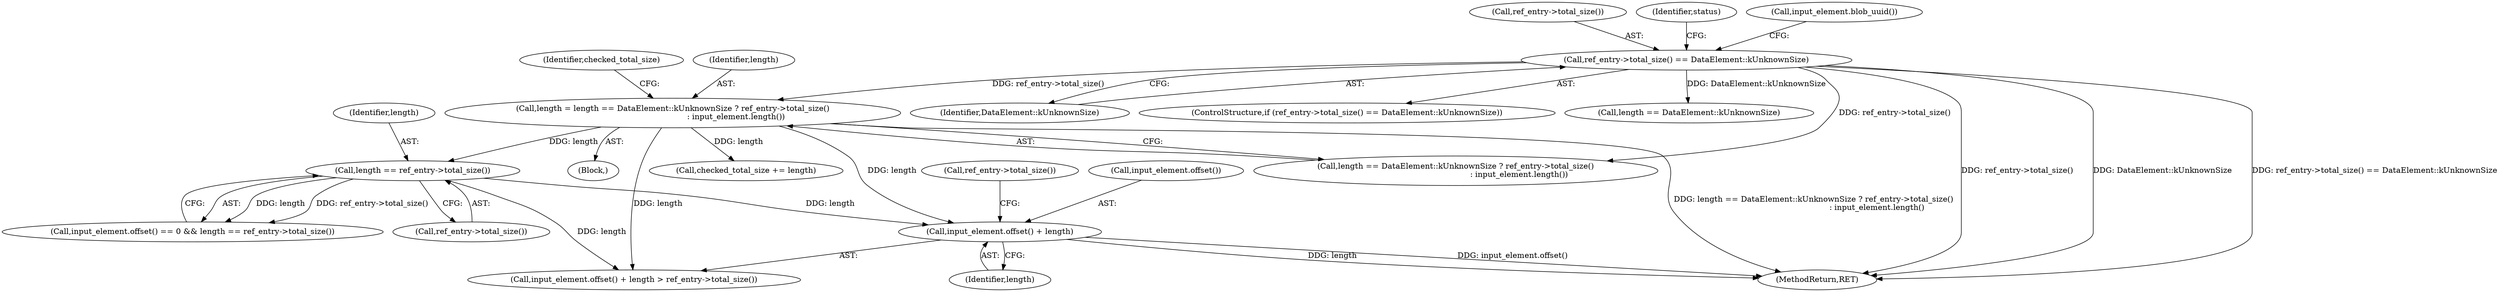 digraph "1_Chrome_11bd4bc92f3fe704631e3e6ad1dd1a4351641f7c@del" {
"1000291" [label="(Call,input_element.offset() + length)"];
"1000280" [label="(Call,length == ref_entry->total_size())"];
"1000264" [label="(Call,length = length == DataElement::kUnknownSize ? ref_entry->total_size()\n                                                   : input_element.length())"];
"1000238" [label="(Call,ref_entry->total_size() == DataElement::kUnknownSize)"];
"1000272" [label="(Call,checked_total_size += length)"];
"1000276" [label="(Call,input_element.offset() == 0 && length == ref_entry->total_size())"];
"1000266" [label="(Call,length == DataElement::kUnknownSize ? ref_entry->total_size()\n                                                   : input_element.length())"];
"1000464" [label="(MethodReturn,RET)"];
"1000273" [label="(Identifier,checked_total_size)"];
"1000291" [label="(Call,input_element.offset() + length)"];
"1000294" [label="(Call,ref_entry->total_size())"];
"1000292" [label="(Call,input_element.offset())"];
"1000240" [label="(Identifier,DataElement::kUnknownSize)"];
"1000264" [label="(Call,length = length == DataElement::kUnknownSize ? ref_entry->total_size()\n                                                   : input_element.length())"];
"1000239" [label="(Call,ref_entry->total_size())"];
"1000293" [label="(Identifier,length)"];
"1000243" [label="(Identifier,status)"];
"1000237" [label="(ControlStructure,if (ref_entry->total_size() == DataElement::kUnknownSize))"];
"1000290" [label="(Call,input_element.offset() + length > ref_entry->total_size())"];
"1000280" [label="(Call,length == ref_entry->total_size())"];
"1000282" [label="(Call,ref_entry->total_size())"];
"1000265" [label="(Identifier,length)"];
"1000281" [label="(Identifier,length)"];
"1000267" [label="(Call,length == DataElement::kUnknownSize)"];
"1000211" [label="(Block,)"];
"1000249" [label="(Call,input_element.blob_uuid())"];
"1000238" [label="(Call,ref_entry->total_size() == DataElement::kUnknownSize)"];
"1000291" -> "1000290"  [label="AST: "];
"1000291" -> "1000293"  [label="CFG: "];
"1000292" -> "1000291"  [label="AST: "];
"1000293" -> "1000291"  [label="AST: "];
"1000294" -> "1000291"  [label="CFG: "];
"1000291" -> "1000464"  [label="DDG: input_element.offset()"];
"1000291" -> "1000464"  [label="DDG: length"];
"1000280" -> "1000291"  [label="DDG: length"];
"1000264" -> "1000291"  [label="DDG: length"];
"1000280" -> "1000276"  [label="AST: "];
"1000280" -> "1000282"  [label="CFG: "];
"1000281" -> "1000280"  [label="AST: "];
"1000282" -> "1000280"  [label="AST: "];
"1000276" -> "1000280"  [label="CFG: "];
"1000280" -> "1000276"  [label="DDG: length"];
"1000280" -> "1000276"  [label="DDG: ref_entry->total_size()"];
"1000264" -> "1000280"  [label="DDG: length"];
"1000280" -> "1000290"  [label="DDG: length"];
"1000264" -> "1000211"  [label="AST: "];
"1000264" -> "1000266"  [label="CFG: "];
"1000265" -> "1000264"  [label="AST: "];
"1000266" -> "1000264"  [label="AST: "];
"1000273" -> "1000264"  [label="CFG: "];
"1000264" -> "1000464"  [label="DDG: length == DataElement::kUnknownSize ? ref_entry->total_size()\n                                                   : input_element.length()"];
"1000238" -> "1000264"  [label="DDG: ref_entry->total_size()"];
"1000264" -> "1000272"  [label="DDG: length"];
"1000264" -> "1000290"  [label="DDG: length"];
"1000238" -> "1000237"  [label="AST: "];
"1000238" -> "1000240"  [label="CFG: "];
"1000239" -> "1000238"  [label="AST: "];
"1000240" -> "1000238"  [label="AST: "];
"1000243" -> "1000238"  [label="CFG: "];
"1000249" -> "1000238"  [label="CFG: "];
"1000238" -> "1000464"  [label="DDG: ref_entry->total_size()"];
"1000238" -> "1000464"  [label="DDG: DataElement::kUnknownSize"];
"1000238" -> "1000464"  [label="DDG: ref_entry->total_size() == DataElement::kUnknownSize"];
"1000238" -> "1000267"  [label="DDG: DataElement::kUnknownSize"];
"1000238" -> "1000266"  [label="DDG: ref_entry->total_size()"];
}
